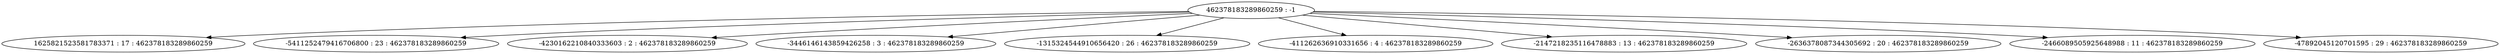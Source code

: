 digraph "plots_30/tree_17.dot" {
	0 [label="462378183289860259 : -1"]
	1 [label="1625821523581783371 : 17 : 462378183289860259"]
	2 [label="-5411252479416706800 : 23 : 462378183289860259"]
	3 [label="-4230162210840333603 : 2 : 462378183289860259"]
	4 [label="-3446146143859426258 : 3 : 462378183289860259"]
	5 [label="-1315324544910656420 : 26 : 462378183289860259"]
	6 [label="-411262636910331656 : 4 : 462378183289860259"]
	7 [label="-2147218235116478883 : 13 : 462378183289860259"]
	8 [label="-2636378087344305692 : 20 : 462378183289860259"]
	9 [label="-2466089505925648988 : 11 : 462378183289860259"]
	10 [label="-47892045120701595 : 29 : 462378183289860259"]
	0 -> 1
	0 -> 2
	0 -> 3
	0 -> 4
	0 -> 5
	0 -> 6
	0 -> 7
	0 -> 8
	0 -> 9
	0 -> 10
}
